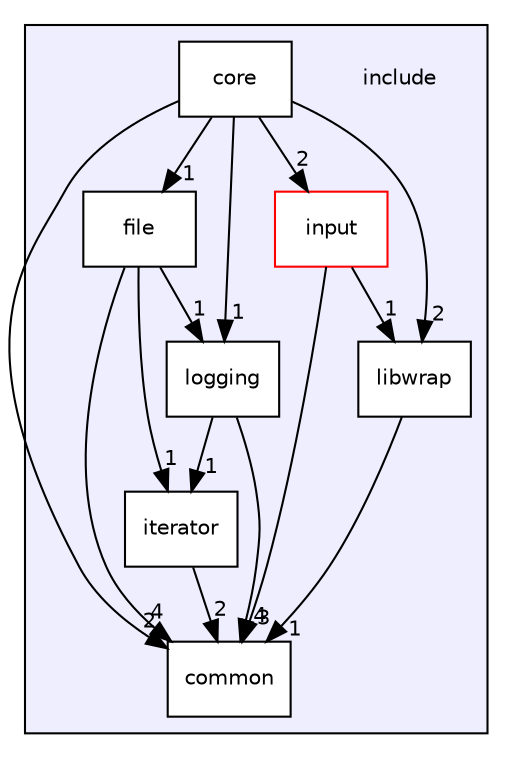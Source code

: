 digraph "include" {
  compound=true
  node [ fontsize="10", fontname="Helvetica"];
  edge [ labelfontsize="10", labelfontname="Helvetica"];
  subgraph clusterdir_d44c64559bbebec7f509842c48db8b23 {
    graph [ bgcolor="#eeeeff", pencolor="black", label="" URL="dir_d44c64559bbebec7f509842c48db8b23.html"];
    dir_d44c64559bbebec7f509842c48db8b23 [shape=plaintext label="include"];
  dir_0966d06610f72609fd9aa4979c2b5a92 [shape=box label="common" fillcolor="white" style="filled" URL="dir_0966d06610f72609fd9aa4979c2b5a92.html"];
  dir_3d69f64eaf81436fe2b22361382717e5 [shape=box label="core" fillcolor="white" style="filled" URL="dir_3d69f64eaf81436fe2b22361382717e5.html"];
  dir_30e585b4d0cb3ab23653c9522967a3ec [shape=box label="file" fillcolor="white" style="filled" URL="dir_30e585b4d0cb3ab23653c9522967a3ec.html"];
  dir_9f5c276ab9fb4f37ad248a8f0e5ee4a1 [shape=box label="input" fillcolor="white" style="filled" color="red" URL="dir_9f5c276ab9fb4f37ad248a8f0e5ee4a1.html"];
  dir_8601fedc73622c6529b2afc6c9891376 [shape=box label="iterator" fillcolor="white" style="filled" URL="dir_8601fedc73622c6529b2afc6c9891376.html"];
  dir_949441c2fc90a8df3bc710cd47f5b420 [shape=box label="libwrap" fillcolor="white" style="filled" URL="dir_949441c2fc90a8df3bc710cd47f5b420.html"];
  dir_7188461832bb92671066220d237ea5f7 [shape=box label="logging" fillcolor="white" style="filled" URL="dir_7188461832bb92671066220d237ea5f7.html"];
  }
  dir_9f5c276ab9fb4f37ad248a8f0e5ee4a1->dir_0966d06610f72609fd9aa4979c2b5a92 [headlabel="3", labeldistance=1.5 headhref="dir_000004_000001.html"];
  dir_9f5c276ab9fb4f37ad248a8f0e5ee4a1->dir_949441c2fc90a8df3bc710cd47f5b420 [headlabel="1", labeldistance=1.5 headhref="dir_000004_000007.html"];
  dir_3d69f64eaf81436fe2b22361382717e5->dir_0966d06610f72609fd9aa4979c2b5a92 [headlabel="2", labeldistance=1.5 headhref="dir_000002_000001.html"];
  dir_3d69f64eaf81436fe2b22361382717e5->dir_30e585b4d0cb3ab23653c9522967a3ec [headlabel="1", labeldistance=1.5 headhref="dir_000002_000003.html"];
  dir_3d69f64eaf81436fe2b22361382717e5->dir_7188461832bb92671066220d237ea5f7 [headlabel="1", labeldistance=1.5 headhref="dir_000002_000008.html"];
  dir_3d69f64eaf81436fe2b22361382717e5->dir_949441c2fc90a8df3bc710cd47f5b420 [headlabel="2", labeldistance=1.5 headhref="dir_000002_000007.html"];
  dir_3d69f64eaf81436fe2b22361382717e5->dir_9f5c276ab9fb4f37ad248a8f0e5ee4a1 [headlabel="2", labeldistance=1.5 headhref="dir_000002_000004.html"];
  dir_30e585b4d0cb3ab23653c9522967a3ec->dir_0966d06610f72609fd9aa4979c2b5a92 [headlabel="4", labeldistance=1.5 headhref="dir_000003_000001.html"];
  dir_30e585b4d0cb3ab23653c9522967a3ec->dir_7188461832bb92671066220d237ea5f7 [headlabel="1", labeldistance=1.5 headhref="dir_000003_000008.html"];
  dir_30e585b4d0cb3ab23653c9522967a3ec->dir_8601fedc73622c6529b2afc6c9891376 [headlabel="1", labeldistance=1.5 headhref="dir_000003_000006.html"];
  dir_8601fedc73622c6529b2afc6c9891376->dir_0966d06610f72609fd9aa4979c2b5a92 [headlabel="2", labeldistance=1.5 headhref="dir_000006_000001.html"];
  dir_7188461832bb92671066220d237ea5f7->dir_0966d06610f72609fd9aa4979c2b5a92 [headlabel="4", labeldistance=1.5 headhref="dir_000008_000001.html"];
  dir_7188461832bb92671066220d237ea5f7->dir_8601fedc73622c6529b2afc6c9891376 [headlabel="1", labeldistance=1.5 headhref="dir_000008_000006.html"];
  dir_949441c2fc90a8df3bc710cd47f5b420->dir_0966d06610f72609fd9aa4979c2b5a92 [headlabel="1", labeldistance=1.5 headhref="dir_000007_000001.html"];
}
